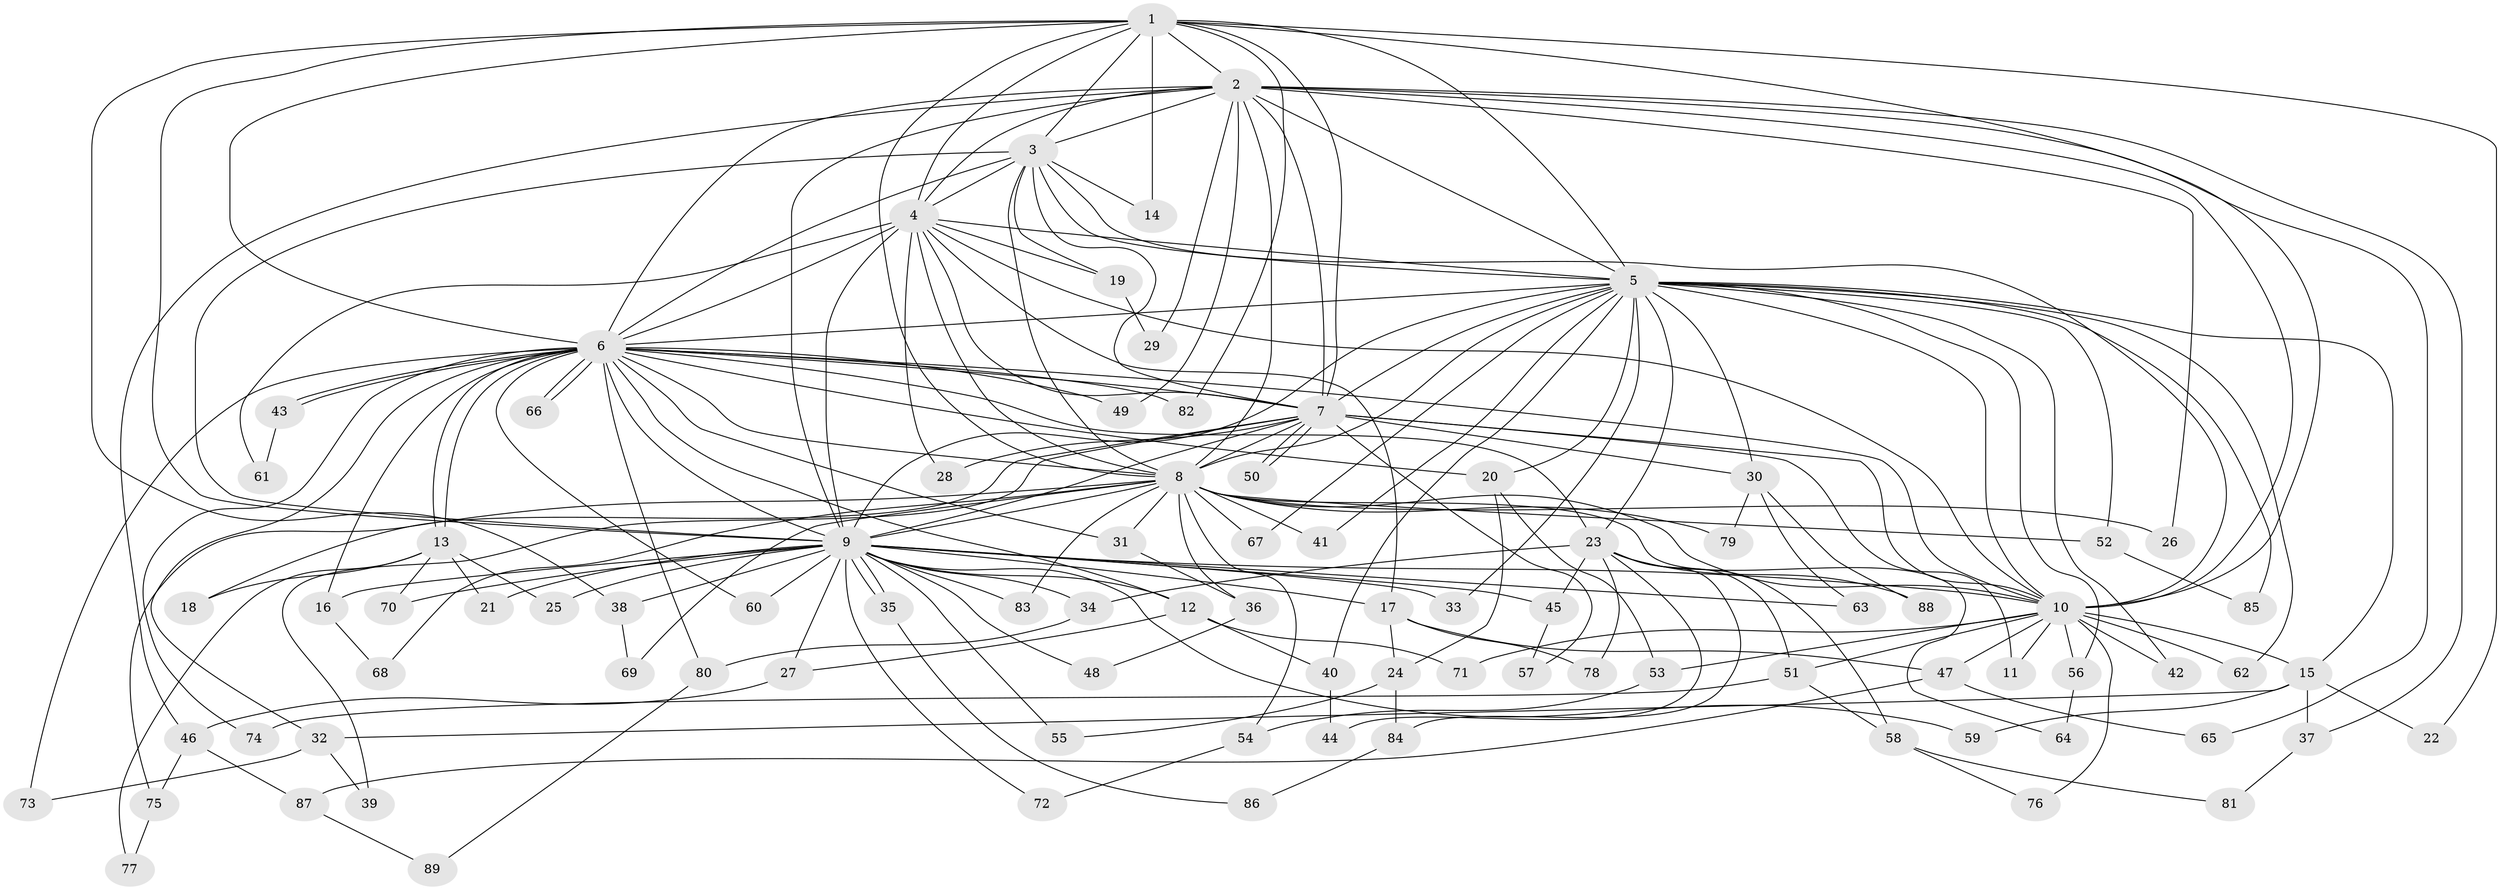 // coarse degree distribution, {13: 0.03225806451612903, 12: 0.016129032258064516, 14: 0.016129032258064516, 1: 0.04838709677419355, 5: 0.04838709677419355, 2: 0.3225806451612903, 6: 0.03225806451612903, 3: 0.2903225806451613, 24: 0.016129032258064516, 15: 0.016129032258064516, 4: 0.0967741935483871, 20: 0.03225806451612903, 17: 0.016129032258064516, 10: 0.016129032258064516}
// Generated by graph-tools (version 1.1) at 2025/36/03/04/25 23:36:24]
// undirected, 89 vertices, 203 edges
graph export_dot {
  node [color=gray90,style=filled];
  1;
  2;
  3;
  4;
  5;
  6;
  7;
  8;
  9;
  10;
  11;
  12;
  13;
  14;
  15;
  16;
  17;
  18;
  19;
  20;
  21;
  22;
  23;
  24;
  25;
  26;
  27;
  28;
  29;
  30;
  31;
  32;
  33;
  34;
  35;
  36;
  37;
  38;
  39;
  40;
  41;
  42;
  43;
  44;
  45;
  46;
  47;
  48;
  49;
  50;
  51;
  52;
  53;
  54;
  55;
  56;
  57;
  58;
  59;
  60;
  61;
  62;
  63;
  64;
  65;
  66;
  67;
  68;
  69;
  70;
  71;
  72;
  73;
  74;
  75;
  76;
  77;
  78;
  79;
  80;
  81;
  82;
  83;
  84;
  85;
  86;
  87;
  88;
  89;
  1 -- 2;
  1 -- 3;
  1 -- 4;
  1 -- 5;
  1 -- 6;
  1 -- 7;
  1 -- 8;
  1 -- 9;
  1 -- 10;
  1 -- 14;
  1 -- 22;
  1 -- 38;
  1 -- 82;
  2 -- 3;
  2 -- 4;
  2 -- 5;
  2 -- 6;
  2 -- 7;
  2 -- 8;
  2 -- 9;
  2 -- 10;
  2 -- 26;
  2 -- 29;
  2 -- 37;
  2 -- 46;
  2 -- 49;
  2 -- 65;
  3 -- 4;
  3 -- 5;
  3 -- 6;
  3 -- 7;
  3 -- 8;
  3 -- 9;
  3 -- 10;
  3 -- 14;
  3 -- 19;
  4 -- 5;
  4 -- 6;
  4 -- 7;
  4 -- 8;
  4 -- 9;
  4 -- 10;
  4 -- 17;
  4 -- 19;
  4 -- 28;
  4 -- 61;
  5 -- 6;
  5 -- 7;
  5 -- 8;
  5 -- 9;
  5 -- 10;
  5 -- 15;
  5 -- 20;
  5 -- 23;
  5 -- 30;
  5 -- 33;
  5 -- 40;
  5 -- 41;
  5 -- 42;
  5 -- 52;
  5 -- 56;
  5 -- 62;
  5 -- 67;
  5 -- 85;
  6 -- 7;
  6 -- 8;
  6 -- 9;
  6 -- 10;
  6 -- 12;
  6 -- 13;
  6 -- 13;
  6 -- 16;
  6 -- 20;
  6 -- 23;
  6 -- 31;
  6 -- 32;
  6 -- 43;
  6 -- 43;
  6 -- 49;
  6 -- 60;
  6 -- 66;
  6 -- 66;
  6 -- 73;
  6 -- 74;
  6 -- 80;
  6 -- 82;
  7 -- 8;
  7 -- 9;
  7 -- 10;
  7 -- 11;
  7 -- 18;
  7 -- 28;
  7 -- 30;
  7 -- 39;
  7 -- 50;
  7 -- 50;
  7 -- 57;
  8 -- 9;
  8 -- 10;
  8 -- 26;
  8 -- 31;
  8 -- 36;
  8 -- 41;
  8 -- 52;
  8 -- 54;
  8 -- 64;
  8 -- 67;
  8 -- 68;
  8 -- 69;
  8 -- 75;
  8 -- 79;
  8 -- 83;
  9 -- 10;
  9 -- 12;
  9 -- 16;
  9 -- 17;
  9 -- 21;
  9 -- 25;
  9 -- 27;
  9 -- 33;
  9 -- 34;
  9 -- 35;
  9 -- 35;
  9 -- 38;
  9 -- 45;
  9 -- 48;
  9 -- 55;
  9 -- 59;
  9 -- 60;
  9 -- 63;
  9 -- 70;
  9 -- 72;
  9 -- 83;
  10 -- 11;
  10 -- 15;
  10 -- 42;
  10 -- 47;
  10 -- 51;
  10 -- 53;
  10 -- 56;
  10 -- 62;
  10 -- 71;
  10 -- 76;
  12 -- 27;
  12 -- 40;
  12 -- 71;
  13 -- 18;
  13 -- 21;
  13 -- 25;
  13 -- 70;
  13 -- 77;
  15 -- 22;
  15 -- 32;
  15 -- 37;
  15 -- 59;
  16 -- 68;
  17 -- 24;
  17 -- 47;
  17 -- 78;
  19 -- 29;
  20 -- 24;
  20 -- 53;
  23 -- 34;
  23 -- 44;
  23 -- 45;
  23 -- 51;
  23 -- 58;
  23 -- 78;
  23 -- 84;
  23 -- 88;
  24 -- 55;
  24 -- 84;
  27 -- 46;
  30 -- 63;
  30 -- 79;
  30 -- 88;
  31 -- 36;
  32 -- 39;
  32 -- 73;
  34 -- 80;
  35 -- 86;
  36 -- 48;
  37 -- 81;
  38 -- 69;
  40 -- 44;
  43 -- 61;
  45 -- 57;
  46 -- 75;
  46 -- 87;
  47 -- 65;
  47 -- 87;
  51 -- 58;
  51 -- 74;
  52 -- 85;
  53 -- 54;
  54 -- 72;
  56 -- 64;
  58 -- 76;
  58 -- 81;
  75 -- 77;
  80 -- 89;
  84 -- 86;
  87 -- 89;
}
